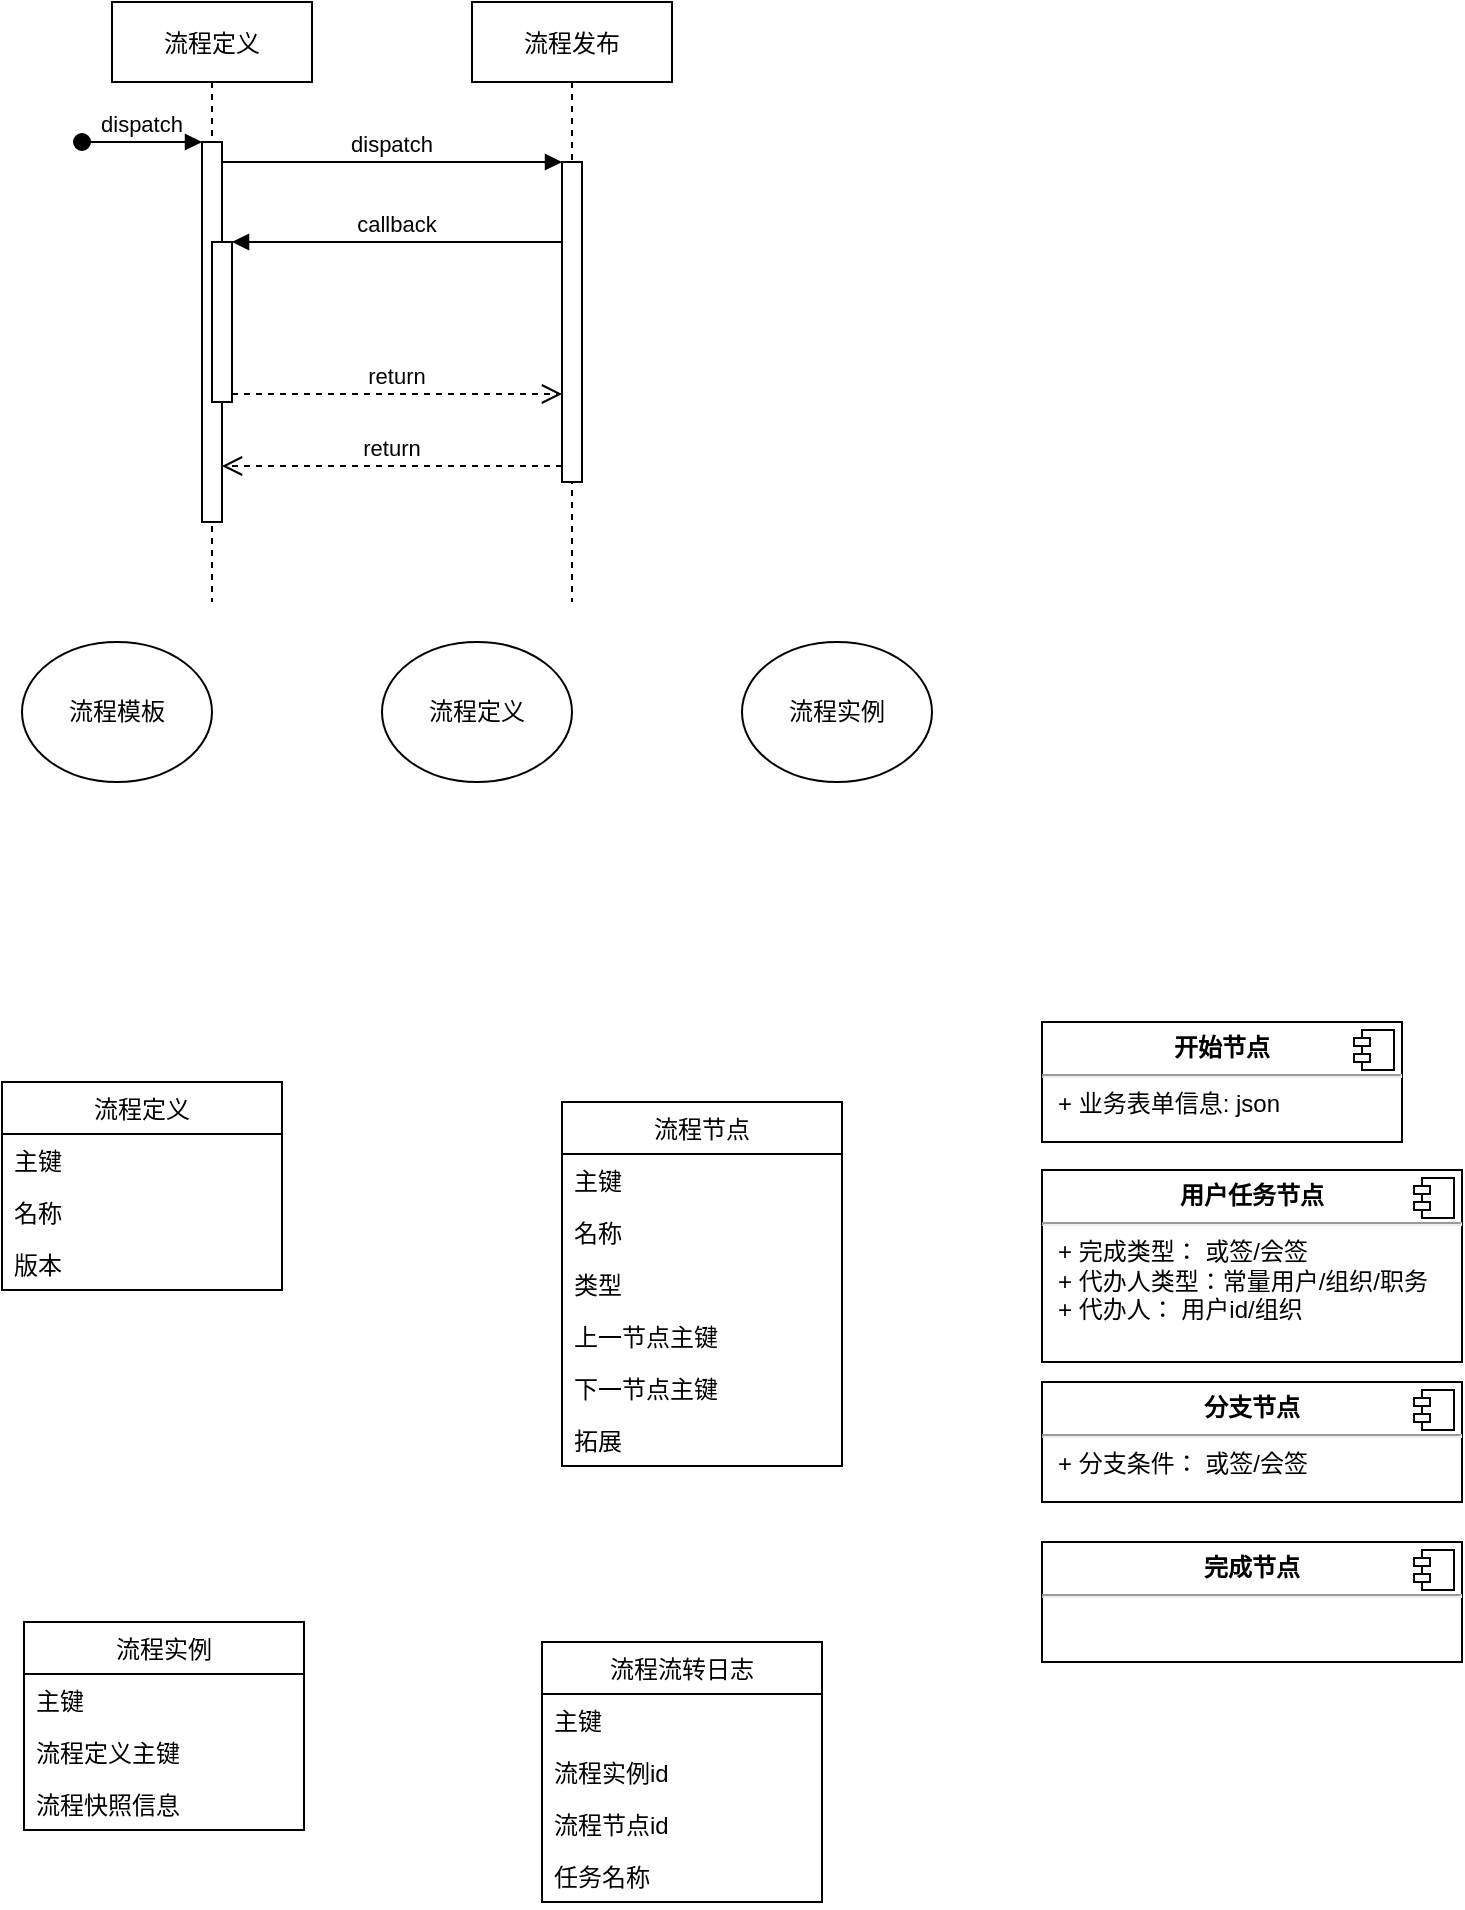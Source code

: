 <mxfile version="20.2.3" type="device"><diagram id="kgpKYQtTHZ0yAKxKKP6v" name="Page-1"><mxGraphModel dx="1422" dy="833" grid="1" gridSize="10" guides="1" tooltips="1" connect="1" arrows="1" fold="1" page="1" pageScale="1" pageWidth="850" pageHeight="1100" math="0" shadow="0"><root><mxCell id="0"/><mxCell id="1" parent="0"/><mxCell id="3nuBFxr9cyL0pnOWT2aG-1" value="流程定义" style="shape=umlLifeline;perimeter=lifelinePerimeter;container=1;collapsible=0;recursiveResize=0;rounded=0;shadow=0;strokeWidth=1;" parent="1" vertex="1"><mxGeometry x="155" y="160" width="100" height="300" as="geometry"/></mxCell><mxCell id="3nuBFxr9cyL0pnOWT2aG-2" value="" style="points=[];perimeter=orthogonalPerimeter;rounded=0;shadow=0;strokeWidth=1;" parent="3nuBFxr9cyL0pnOWT2aG-1" vertex="1"><mxGeometry x="45" y="70" width="10" height="190" as="geometry"/></mxCell><mxCell id="3nuBFxr9cyL0pnOWT2aG-3" value="dispatch" style="verticalAlign=bottom;startArrow=oval;endArrow=block;startSize=8;shadow=0;strokeWidth=1;" parent="3nuBFxr9cyL0pnOWT2aG-1" target="3nuBFxr9cyL0pnOWT2aG-2" edge="1"><mxGeometry relative="1" as="geometry"><mxPoint x="-15" y="70" as="sourcePoint"/></mxGeometry></mxCell><mxCell id="3nuBFxr9cyL0pnOWT2aG-4" value="" style="points=[];perimeter=orthogonalPerimeter;rounded=0;shadow=0;strokeWidth=1;" parent="3nuBFxr9cyL0pnOWT2aG-1" vertex="1"><mxGeometry x="50" y="120" width="10" height="80" as="geometry"/></mxCell><mxCell id="3nuBFxr9cyL0pnOWT2aG-5" value="流程发布" style="shape=umlLifeline;perimeter=lifelinePerimeter;container=1;collapsible=0;recursiveResize=0;rounded=0;shadow=0;strokeWidth=1;" parent="1" vertex="1"><mxGeometry x="335" y="160" width="100" height="300" as="geometry"/></mxCell><mxCell id="3nuBFxr9cyL0pnOWT2aG-6" value="" style="points=[];perimeter=orthogonalPerimeter;rounded=0;shadow=0;strokeWidth=1;" parent="3nuBFxr9cyL0pnOWT2aG-5" vertex="1"><mxGeometry x="45" y="80" width="10" height="160" as="geometry"/></mxCell><mxCell id="3nuBFxr9cyL0pnOWT2aG-7" value="return" style="verticalAlign=bottom;endArrow=open;dashed=1;endSize=8;exitX=0;exitY=0.95;shadow=0;strokeWidth=1;" parent="1" source="3nuBFxr9cyL0pnOWT2aG-6" target="3nuBFxr9cyL0pnOWT2aG-2" edge="1"><mxGeometry relative="1" as="geometry"><mxPoint x="310" y="316" as="targetPoint"/></mxGeometry></mxCell><mxCell id="3nuBFxr9cyL0pnOWT2aG-8" value="dispatch" style="verticalAlign=bottom;endArrow=block;entryX=0;entryY=0;shadow=0;strokeWidth=1;" parent="1" source="3nuBFxr9cyL0pnOWT2aG-2" target="3nuBFxr9cyL0pnOWT2aG-6" edge="1"><mxGeometry relative="1" as="geometry"><mxPoint x="310" y="240" as="sourcePoint"/></mxGeometry></mxCell><mxCell id="3nuBFxr9cyL0pnOWT2aG-9" value="callback" style="verticalAlign=bottom;endArrow=block;entryX=1;entryY=0;shadow=0;strokeWidth=1;" parent="1" source="3nuBFxr9cyL0pnOWT2aG-6" target="3nuBFxr9cyL0pnOWT2aG-4" edge="1"><mxGeometry relative="1" as="geometry"><mxPoint x="275" y="280" as="sourcePoint"/></mxGeometry></mxCell><mxCell id="3nuBFxr9cyL0pnOWT2aG-10" value="return" style="verticalAlign=bottom;endArrow=open;dashed=1;endSize=8;exitX=1;exitY=0.95;shadow=0;strokeWidth=1;" parent="1" source="3nuBFxr9cyL0pnOWT2aG-4" target="3nuBFxr9cyL0pnOWT2aG-6" edge="1"><mxGeometry relative="1" as="geometry"><mxPoint x="275" y="337" as="targetPoint"/></mxGeometry></mxCell><mxCell id="XxIILgXj8EMPHM-rxq7w-1" value="流程模板" style="ellipse;whiteSpace=wrap;html=1;" parent="1" vertex="1"><mxGeometry x="110" y="480" width="95" height="70" as="geometry"/></mxCell><mxCell id="XxIILgXj8EMPHM-rxq7w-2" value="流程定义" style="ellipse;whiteSpace=wrap;html=1;" parent="1" vertex="1"><mxGeometry x="290" y="480" width="95" height="70" as="geometry"/></mxCell><mxCell id="XxIILgXj8EMPHM-rxq7w-3" value="流程实例" style="ellipse;whiteSpace=wrap;html=1;" parent="1" vertex="1"><mxGeometry x="470" y="480" width="95" height="70" as="geometry"/></mxCell><mxCell id="XxIILgXj8EMPHM-rxq7w-4" value="流程定义" style="swimlane;fontStyle=0;childLayout=stackLayout;horizontal=1;startSize=26;fillColor=none;horizontalStack=0;resizeParent=1;resizeParentMax=0;resizeLast=0;collapsible=1;marginBottom=0;" parent="1" vertex="1"><mxGeometry x="100" y="700" width="140" height="104" as="geometry"/></mxCell><mxCell id="XxIILgXj8EMPHM-rxq7w-5" value="主键" style="text;strokeColor=none;fillColor=none;align=left;verticalAlign=top;spacingLeft=4;spacingRight=4;overflow=hidden;rotatable=0;points=[[0,0.5],[1,0.5]];portConstraint=eastwest;" parent="XxIILgXj8EMPHM-rxq7w-4" vertex="1"><mxGeometry y="26" width="140" height="26" as="geometry"/></mxCell><mxCell id="XxIILgXj8EMPHM-rxq7w-9" value="名称" style="text;strokeColor=none;fillColor=none;align=left;verticalAlign=top;spacingLeft=4;spacingRight=4;overflow=hidden;rotatable=0;points=[[0,0.5],[1,0.5]];portConstraint=eastwest;" parent="XxIILgXj8EMPHM-rxq7w-4" vertex="1"><mxGeometry y="52" width="140" height="26" as="geometry"/></mxCell><mxCell id="XxIILgXj8EMPHM-rxq7w-6" value="版本" style="text;strokeColor=none;fillColor=none;align=left;verticalAlign=top;spacingLeft=4;spacingRight=4;overflow=hidden;rotatable=0;points=[[0,0.5],[1,0.5]];portConstraint=eastwest;" parent="XxIILgXj8EMPHM-rxq7w-4" vertex="1"><mxGeometry y="78" width="140" height="26" as="geometry"/></mxCell><mxCell id="XxIILgXj8EMPHM-rxq7w-10" value="流程节点" style="swimlane;fontStyle=0;childLayout=stackLayout;horizontal=1;startSize=26;fillColor=none;horizontalStack=0;resizeParent=1;resizeParentMax=0;resizeLast=0;collapsible=1;marginBottom=0;" parent="1" vertex="1"><mxGeometry x="380" y="710" width="140" height="182" as="geometry"><mxRectangle x="380" y="710" width="90" height="30" as="alternateBounds"/></mxGeometry></mxCell><mxCell id="XxIILgXj8EMPHM-rxq7w-11" value="主键" style="text;strokeColor=none;fillColor=none;align=left;verticalAlign=top;spacingLeft=4;spacingRight=4;overflow=hidden;rotatable=0;points=[[0,0.5],[1,0.5]];portConstraint=eastwest;" parent="XxIILgXj8EMPHM-rxq7w-10" vertex="1"><mxGeometry y="26" width="140" height="26" as="geometry"/></mxCell><mxCell id="XxIILgXj8EMPHM-rxq7w-12" value="名称" style="text;strokeColor=none;fillColor=none;align=left;verticalAlign=top;spacingLeft=4;spacingRight=4;overflow=hidden;rotatable=0;points=[[0,0.5],[1,0.5]];portConstraint=eastwest;" parent="XxIILgXj8EMPHM-rxq7w-10" vertex="1"><mxGeometry y="52" width="140" height="26" as="geometry"/></mxCell><mxCell id="XxIILgXj8EMPHM-rxq7w-13" value="类型" style="text;strokeColor=none;fillColor=none;align=left;verticalAlign=top;spacingLeft=4;spacingRight=4;overflow=hidden;rotatable=0;points=[[0,0.5],[1,0.5]];portConstraint=eastwest;" parent="XxIILgXj8EMPHM-rxq7w-10" vertex="1"><mxGeometry y="78" width="140" height="26" as="geometry"/></mxCell><mxCell id="XxIILgXj8EMPHM-rxq7w-14" value="上一节点主键" style="text;strokeColor=none;fillColor=none;align=left;verticalAlign=top;spacingLeft=4;spacingRight=4;overflow=hidden;rotatable=0;points=[[0,0.5],[1,0.5]];portConstraint=eastwest;" parent="XxIILgXj8EMPHM-rxq7w-10" vertex="1"><mxGeometry y="104" width="140" height="26" as="geometry"/></mxCell><mxCell id="XxIILgXj8EMPHM-rxq7w-15" value="下一节点主键" style="text;strokeColor=none;fillColor=none;align=left;verticalAlign=top;spacingLeft=4;spacingRight=4;overflow=hidden;rotatable=0;points=[[0,0.5],[1,0.5]];portConstraint=eastwest;" parent="XxIILgXj8EMPHM-rxq7w-10" vertex="1"><mxGeometry y="130" width="140" height="26" as="geometry"/></mxCell><mxCell id="XxIILgXj8EMPHM-rxq7w-46" value="拓展" style="text;strokeColor=none;fillColor=none;align=left;verticalAlign=top;spacingLeft=4;spacingRight=4;overflow=hidden;rotatable=0;points=[[0,0.5],[1,0.5]];portConstraint=eastwest;" parent="XxIILgXj8EMPHM-rxq7w-10" vertex="1"><mxGeometry y="156" width="140" height="26" as="geometry"/></mxCell><mxCell id="XxIILgXj8EMPHM-rxq7w-47" value="流程实例" style="swimlane;fontStyle=0;childLayout=stackLayout;horizontal=1;startSize=26;fillColor=none;horizontalStack=0;resizeParent=1;resizeParentMax=0;resizeLast=0;collapsible=1;marginBottom=0;" parent="1" vertex="1"><mxGeometry x="111" y="970" width="140" height="104" as="geometry"/></mxCell><mxCell id="XxIILgXj8EMPHM-rxq7w-48" value="主键" style="text;strokeColor=none;fillColor=none;align=left;verticalAlign=top;spacingLeft=4;spacingRight=4;overflow=hidden;rotatable=0;points=[[0,0.5],[1,0.5]];portConstraint=eastwest;" parent="XxIILgXj8EMPHM-rxq7w-47" vertex="1"><mxGeometry y="26" width="140" height="26" as="geometry"/></mxCell><mxCell id="XxIILgXj8EMPHM-rxq7w-49" value="流程定义主键" style="text;strokeColor=none;fillColor=none;align=left;verticalAlign=top;spacingLeft=4;spacingRight=4;overflow=hidden;rotatable=0;points=[[0,0.5],[1,0.5]];portConstraint=eastwest;" parent="XxIILgXj8EMPHM-rxq7w-47" vertex="1"><mxGeometry y="52" width="140" height="26" as="geometry"/></mxCell><mxCell id="XxIILgXj8EMPHM-rxq7w-50" value="流程快照信息" style="text;strokeColor=none;fillColor=none;align=left;verticalAlign=top;spacingLeft=4;spacingRight=4;overflow=hidden;rotatable=0;points=[[0,0.5],[1,0.5]];portConstraint=eastwest;" parent="XxIILgXj8EMPHM-rxq7w-47" vertex="1"><mxGeometry y="78" width="140" height="26" as="geometry"/></mxCell><mxCell id="XxIILgXj8EMPHM-rxq7w-51" value="流程流转日志" style="swimlane;fontStyle=0;childLayout=stackLayout;horizontal=1;startSize=26;fillColor=none;horizontalStack=0;resizeParent=1;resizeParentMax=0;resizeLast=0;collapsible=1;marginBottom=0;" parent="1" vertex="1"><mxGeometry x="370" y="980" width="140" height="130" as="geometry"/></mxCell><mxCell id="XxIILgXj8EMPHM-rxq7w-52" value="主键" style="text;strokeColor=none;fillColor=none;align=left;verticalAlign=top;spacingLeft=4;spacingRight=4;overflow=hidden;rotatable=0;points=[[0,0.5],[1,0.5]];portConstraint=eastwest;" parent="XxIILgXj8EMPHM-rxq7w-51" vertex="1"><mxGeometry y="26" width="140" height="26" as="geometry"/></mxCell><mxCell id="XxIILgXj8EMPHM-rxq7w-53" value="流程实例id" style="text;strokeColor=none;fillColor=none;align=left;verticalAlign=top;spacingLeft=4;spacingRight=4;overflow=hidden;rotatable=0;points=[[0,0.5],[1,0.5]];portConstraint=eastwest;" parent="XxIILgXj8EMPHM-rxq7w-51" vertex="1"><mxGeometry y="52" width="140" height="26" as="geometry"/></mxCell><mxCell id="XxIILgXj8EMPHM-rxq7w-54" value="流程节点id" style="text;strokeColor=none;fillColor=none;align=left;verticalAlign=top;spacingLeft=4;spacingRight=4;overflow=hidden;rotatable=0;points=[[0,0.5],[1,0.5]];portConstraint=eastwest;" parent="XxIILgXj8EMPHM-rxq7w-51" vertex="1"><mxGeometry y="78" width="140" height="26" as="geometry"/></mxCell><mxCell id="KGxz43vTiqxbsNh0vq-f-1" value="任务名称" style="text;strokeColor=none;fillColor=none;align=left;verticalAlign=top;spacingLeft=4;spacingRight=4;overflow=hidden;rotatable=0;points=[[0,0.5],[1,0.5]];portConstraint=eastwest;" parent="XxIILgXj8EMPHM-rxq7w-51" vertex="1"><mxGeometry y="104" width="140" height="26" as="geometry"/></mxCell><mxCell id="fy7V6ChLFmUP1qLrdSg3-19" value="&lt;p style=&quot;margin:0px;margin-top:6px;text-align:center;&quot;&gt;&lt;b&gt;开始节点&lt;/b&gt;&lt;/p&gt;&lt;hr&gt;&lt;p style=&quot;margin:0px;margin-left:8px;&quot;&gt;+ 业务表单信息: json&lt;br&gt;&lt;/p&gt;" style="align=left;overflow=fill;html=1;dropTarget=0;" vertex="1" parent="1"><mxGeometry x="620" y="670" width="180" height="60" as="geometry"/></mxCell><mxCell id="fy7V6ChLFmUP1qLrdSg3-20" value="" style="shape=component;jettyWidth=8;jettyHeight=4;" vertex="1" parent="fy7V6ChLFmUP1qLrdSg3-19"><mxGeometry x="1" width="20" height="20" relative="1" as="geometry"><mxPoint x="-24" y="4" as="offset"/></mxGeometry></mxCell><mxCell id="fy7V6ChLFmUP1qLrdSg3-21" value="&lt;p style=&quot;margin:0px;margin-top:6px;text-align:center;&quot;&gt;&lt;b&gt;用户任务节点&lt;/b&gt;&lt;/p&gt;&lt;hr&gt;&lt;p style=&quot;margin:0px;margin-left:8px;&quot;&gt;+ 完成类型： 或签/会签&lt;br&gt;&lt;/p&gt;&lt;p style=&quot;margin:0px;margin-left:8px;&quot;&gt;+ 代办人类型：常量用户/组织/职务&lt;/p&gt;&lt;p style=&quot;margin:0px;margin-left:8px;&quot;&gt;+ 代办人： 用户id/组织&lt;br&gt;&lt;br&gt;&lt;br&gt;&lt;/p&gt;&lt;p style=&quot;margin:0px;margin-left:8px;&quot;&gt;&lt;br&gt;&lt;/p&gt;" style="align=left;overflow=fill;html=1;dropTarget=0;" vertex="1" parent="1"><mxGeometry x="620" y="744" width="210" height="96" as="geometry"/></mxCell><mxCell id="fy7V6ChLFmUP1qLrdSg3-22" value="" style="shape=component;jettyWidth=8;jettyHeight=4;" vertex="1" parent="fy7V6ChLFmUP1qLrdSg3-21"><mxGeometry x="1" width="20" height="20" relative="1" as="geometry"><mxPoint x="-24" y="4" as="offset"/></mxGeometry></mxCell><mxCell id="fy7V6ChLFmUP1qLrdSg3-23" value="&lt;p style=&quot;margin:0px;margin-top:6px;text-align:center;&quot;&gt;&lt;b&gt;分支节点&lt;/b&gt;&lt;/p&gt;&lt;hr&gt;&lt;p style=&quot;margin:0px;margin-left:8px;&quot;&gt;+ 分支条件： 或签/会签&lt;/p&gt;&lt;p style=&quot;margin:0px;margin-left:8px;&quot;&gt;&lt;br&gt;&lt;br&gt;&lt;/p&gt;&lt;p style=&quot;margin:0px;margin-left:8px;&quot;&gt;&lt;br&gt;&lt;/p&gt;" style="align=left;overflow=fill;html=1;dropTarget=0;" vertex="1" parent="1"><mxGeometry x="620" y="850" width="210" height="60" as="geometry"/></mxCell><mxCell id="fy7V6ChLFmUP1qLrdSg3-24" value="" style="shape=component;jettyWidth=8;jettyHeight=4;" vertex="1" parent="fy7V6ChLFmUP1qLrdSg3-23"><mxGeometry x="1" width="20" height="20" relative="1" as="geometry"><mxPoint x="-24" y="4" as="offset"/></mxGeometry></mxCell><mxCell id="fy7V6ChLFmUP1qLrdSg3-25" value="&lt;p style=&quot;margin:0px;margin-top:6px;text-align:center;&quot;&gt;&lt;b&gt;完成节点&lt;/b&gt;&lt;/p&gt;&lt;hr&gt;&lt;p style=&quot;margin:0px;margin-left:8px;&quot;&gt;&lt;br&gt;&lt;/p&gt;&lt;p style=&quot;margin:0px;margin-left:8px;&quot;&gt;&lt;br&gt;&lt;br&gt;&lt;/p&gt;&lt;p style=&quot;margin:0px;margin-left:8px;&quot;&gt;&lt;br&gt;&lt;/p&gt;" style="align=left;overflow=fill;html=1;dropTarget=0;" vertex="1" parent="1"><mxGeometry x="620" y="930" width="210" height="60" as="geometry"/></mxCell><mxCell id="fy7V6ChLFmUP1qLrdSg3-26" value="" style="shape=component;jettyWidth=8;jettyHeight=4;" vertex="1" parent="fy7V6ChLFmUP1qLrdSg3-25"><mxGeometry x="1" width="20" height="20" relative="1" as="geometry"><mxPoint x="-24" y="4" as="offset"/></mxGeometry></mxCell></root></mxGraphModel></diagram></mxfile>